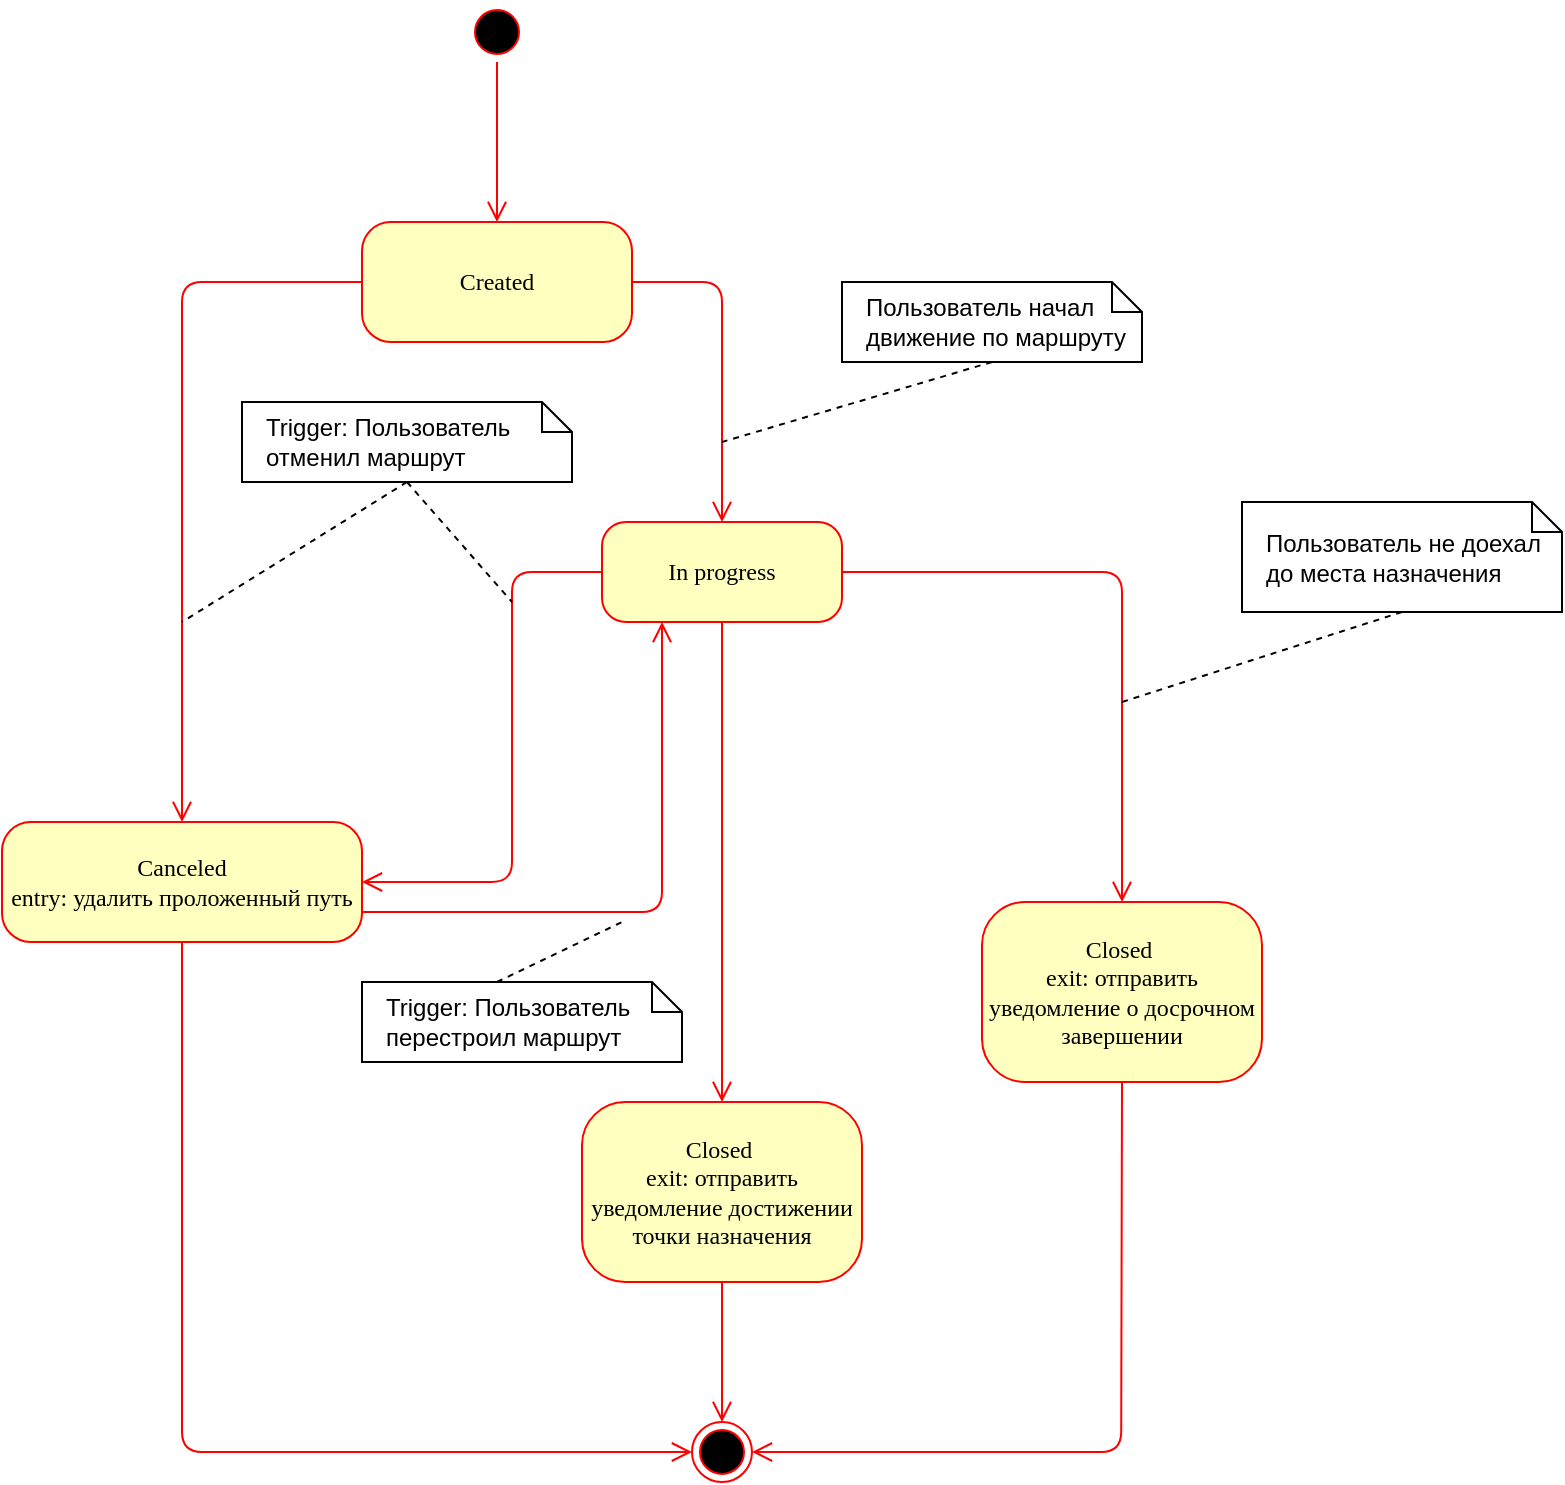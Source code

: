 <mxfile version="24.8.2">
  <diagram name="Page-1" id="58cdce13-f638-feb5-8d6f-7d28b1aa9fa0">
    <mxGraphModel dx="1395" dy="659" grid="1" gridSize="10" guides="1" tooltips="1" connect="1" arrows="1" fold="1" page="1" pageScale="1" pageWidth="1100" pageHeight="850" background="none" math="0" shadow="0">
      <root>
        <mxCell id="0" />
        <mxCell id="1" parent="0" />
        <mxCell id="382b91b5511bd0f7-1" value="" style="ellipse;html=1;shape=startState;fillColor=#000000;strokeColor=#ff0000;rounded=1;shadow=0;comic=0;labelBackgroundColor=none;fontFamily=Verdana;fontSize=12;fontColor=#000000;align=center;direction=south;" parent="1" vertex="1">
          <mxGeometry x="512.5" y="40" width="30" height="30" as="geometry" />
        </mxCell>
        <mxCell id="382b91b5511bd0f7-6" value="Сreated" style="rounded=1;whiteSpace=wrap;html=1;arcSize=24;fillColor=#ffffc0;strokeColor=#ff0000;shadow=0;comic=0;labelBackgroundColor=none;fontFamily=Verdana;fontSize=12;fontColor=#000000;align=center;" parent="1" vertex="1">
          <mxGeometry x="460" y="150" width="135" height="60" as="geometry" />
        </mxCell>
        <mxCell id="382b91b5511bd0f7-7" value="&lt;div&gt;In progress&lt;/div&gt;" style="rounded=1;whiteSpace=wrap;html=1;arcSize=24;fillColor=#ffffc0;strokeColor=#ff0000;shadow=0;comic=0;labelBackgroundColor=none;fontFamily=Verdana;fontSize=12;fontColor=#000000;align=center;" parent="1" vertex="1">
          <mxGeometry x="580" y="300" width="120" height="50" as="geometry" />
        </mxCell>
        <mxCell id="382b91b5511bd0f7-9" value="Canceled&lt;div&gt;entry: удалить проложенный путь&lt;/div&gt;" style="rounded=1;whiteSpace=wrap;html=1;arcSize=24;fillColor=#ffffc0;strokeColor=#ff0000;shadow=0;comic=0;labelBackgroundColor=none;fontFamily=Verdana;fontSize=12;fontColor=#000000;align=center;" parent="1" vertex="1">
          <mxGeometry x="280" y="450" width="180" height="60" as="geometry" />
        </mxCell>
        <mxCell id="2a3bc250acf0617d-9" style="edgeStyle=orthogonalEdgeStyle;html=1;labelBackgroundColor=none;endArrow=open;endSize=8;strokeColor=#ff0000;fontFamily=Verdana;fontSize=12;align=left;exitX=1;exitY=0.5;exitDx=0;exitDy=0;" parent="1" source="382b91b5511bd0f7-1" target="382b91b5511bd0f7-6" edge="1">
          <mxGeometry relative="1" as="geometry" />
        </mxCell>
        <mxCell id="24f968d109e7d6b4-3" value="" style="ellipse;html=1;shape=endState;fillColor=#000000;strokeColor=#ff0000;rounded=1;shadow=0;comic=0;labelBackgroundColor=none;fontFamily=Verdana;fontSize=12;fontColor=#000000;align=center;" parent="1" vertex="1">
          <mxGeometry x="625" y="750" width="30" height="30" as="geometry" />
        </mxCell>
        <mxCell id="1Mzbr1FjEaODp7JfejLL-1" style="edgeStyle=elbowEdgeStyle;html=1;labelBackgroundColor=none;endArrow=open;endSize=8;strokeColor=#ff0000;fontFamily=Verdana;fontSize=12;align=left;exitX=0;exitY=0.5;exitDx=0;exitDy=0;entryX=0.5;entryY=0;entryDx=0;entryDy=0;" parent="1" source="382b91b5511bd0f7-6" edge="1" target="382b91b5511bd0f7-9">
          <mxGeometry relative="1" as="geometry">
            <mxPoint x="479.52" y="177.02" as="sourcePoint" />
            <mxPoint x="385.48" y="430" as="targetPoint" />
            <Array as="points">
              <mxPoint x="370" y="320" />
            </Array>
          </mxGeometry>
        </mxCell>
        <mxCell id="1Mzbr1FjEaODp7JfejLL-2" style="edgeStyle=elbowEdgeStyle;html=1;labelBackgroundColor=none;endArrow=open;endSize=8;strokeColor=#ff0000;fontFamily=Verdana;fontSize=12;align=left;exitX=0;exitY=0.5;exitDx=0;exitDy=0;entryX=1;entryY=0.5;entryDx=0;entryDy=0;" parent="1" edge="1" target="382b91b5511bd0f7-9" source="382b91b5511bd0f7-7">
          <mxGeometry relative="1" as="geometry">
            <mxPoint x="715" y="360" as="sourcePoint" />
            <mxPoint x="515" y="460" as="targetPoint" />
            <Array as="points">
              <mxPoint x="535" y="400" />
            </Array>
          </mxGeometry>
        </mxCell>
        <mxCell id="1Mzbr1FjEaODp7JfejLL-5" style="edgeStyle=elbowEdgeStyle;html=1;labelBackgroundColor=none;endArrow=open;endSize=8;strokeColor=#ff0000;fontFamily=Verdana;fontSize=12;align=left;entryX=0.5;entryY=0;entryDx=0;entryDy=0;exitX=1;exitY=0.5;exitDx=0;exitDy=0;" parent="1" source="382b91b5511bd0f7-6" target="382b91b5511bd0f7-7" edge="1">
          <mxGeometry relative="1" as="geometry">
            <mxPoint x="625" y="30.0" as="sourcePoint" />
            <mxPoint x="775.04" y="67.98" as="targetPoint" />
            <Array as="points">
              <mxPoint x="640" y="240" />
            </Array>
          </mxGeometry>
        </mxCell>
        <mxCell id="1Mzbr1FjEaODp7JfejLL-25" value="Trigger: Пользователь перестроил маршрут" style="shape=note;size=15;align=left;spacingLeft=10;html=1;whiteSpace=wrap;" parent="1" vertex="1">
          <mxGeometry x="460" y="530" width="160" height="40" as="geometry" />
        </mxCell>
        <mxCell id="1Mzbr1FjEaODp7JfejLL-26" value="" style="edgeStyle=none;endArrow=none;exitX=0;exitY=0;dashed=1;html=1;rounded=0;exitDx=67.5;exitDy=0;exitPerimeter=0;" parent="1" source="1Mzbr1FjEaODp7JfejLL-25" edge="1">
          <mxGeometry x="1" relative="1" as="geometry">
            <mxPoint x="590" y="500" as="targetPoint" />
            <Array as="points" />
          </mxGeometry>
        </mxCell>
        <mxCell id="1oAe2iVUqEWJbvpxsJwX-11" value="&lt;div&gt;Closed&amp;nbsp;&lt;/div&gt;&lt;div&gt;exit: отправить уведомление достижении точки назначения&lt;/div&gt;" style="rounded=1;whiteSpace=wrap;html=1;arcSize=24;fillColor=#ffffc0;strokeColor=#ff0000;shadow=0;comic=0;labelBackgroundColor=none;fontFamily=Verdana;fontSize=12;fontColor=#000000;align=center;" vertex="1" parent="1">
          <mxGeometry x="570" y="590" width="140" height="90" as="geometry" />
        </mxCell>
        <mxCell id="1oAe2iVUqEWJbvpxsJwX-17" style="edgeStyle=elbowEdgeStyle;html=1;labelBackgroundColor=none;endArrow=open;endSize=8;strokeColor=#ff0000;fontFamily=Verdana;fontSize=12;align=left;entryX=0.5;entryY=0;entryDx=0;entryDy=0;exitX=0.5;exitY=1;exitDx=0;exitDy=0;" edge="1" parent="1" source="382b91b5511bd0f7-7" target="1oAe2iVUqEWJbvpxsJwX-11">
          <mxGeometry relative="1" as="geometry">
            <mxPoint x="635" y="370" as="sourcePoint" />
            <mxPoint x="650.0" y="510" as="targetPoint" />
            <Array as="points" />
          </mxGeometry>
        </mxCell>
        <mxCell id="1oAe2iVUqEWJbvpxsJwX-18" style="edgeStyle=elbowEdgeStyle;html=1;labelBackgroundColor=none;endArrow=open;endSize=8;strokeColor=#ff0000;fontFamily=Verdana;fontSize=12;align=left;entryX=0.5;entryY=0;entryDx=0;entryDy=0;exitX=0.5;exitY=1;exitDx=0;exitDy=0;" edge="1" parent="1" source="1oAe2iVUqEWJbvpxsJwX-11" target="24f968d109e7d6b4-3">
          <mxGeometry relative="1" as="geometry">
            <mxPoint x="670.0" y="670" as="sourcePoint" />
            <mxPoint x="680.0" y="765" as="targetPoint" />
            <Array as="points">
              <mxPoint x="640" y="710" />
            </Array>
          </mxGeometry>
        </mxCell>
        <mxCell id="1oAe2iVUqEWJbvpxsJwX-19" value="Trigger: Пользователь отменил маршрут" style="shape=note;size=15;align=left;spacingLeft=10;html=1;whiteSpace=wrap;" vertex="1" parent="1">
          <mxGeometry x="400" y="240" width="165" height="40" as="geometry" />
        </mxCell>
        <mxCell id="1oAe2iVUqEWJbvpxsJwX-20" value="" style="edgeStyle=none;endArrow=none;exitX=0.5;exitY=1;dashed=1;html=1;rounded=0;exitDx=0;exitDy=0;exitPerimeter=0;" edge="1" parent="1" source="1oAe2iVUqEWJbvpxsJwX-19">
          <mxGeometry x="1" relative="1" as="geometry">
            <mxPoint x="370" y="350" as="targetPoint" />
            <Array as="points" />
            <mxPoint x="475" y="310" as="sourcePoint" />
          </mxGeometry>
        </mxCell>
        <mxCell id="1oAe2iVUqEWJbvpxsJwX-21" value="" style="edgeStyle=none;endArrow=none;exitX=0.5;exitY=1;dashed=1;html=1;rounded=0;exitDx=0;exitDy=0;exitPerimeter=0;" edge="1" parent="1" source="1oAe2iVUqEWJbvpxsJwX-19">
          <mxGeometry x="1" relative="1" as="geometry">
            <mxPoint x="535" y="340" as="targetPoint" />
            <Array as="points" />
            <mxPoint x="305" y="380" as="sourcePoint" />
          </mxGeometry>
        </mxCell>
        <mxCell id="1oAe2iVUqEWJbvpxsJwX-22" value="Пользователь начал движение по маршруту" style="shape=note;size=15;align=left;spacingLeft=10;html=1;whiteSpace=wrap;" vertex="1" parent="1">
          <mxGeometry x="700" y="180" width="150" height="40" as="geometry" />
        </mxCell>
        <mxCell id="1oAe2iVUqEWJbvpxsJwX-23" value="" style="edgeStyle=none;endArrow=none;exitX=0.5;exitY=1;dashed=1;html=1;rounded=0;exitDx=0;exitDy=0;exitPerimeter=0;" edge="1" parent="1" source="1oAe2iVUqEWJbvpxsJwX-22">
          <mxGeometry x="1" relative="1" as="geometry">
            <mxPoint x="640" y="260" as="targetPoint" />
            <Array as="points" />
            <mxPoint x="720" y="430" as="sourcePoint" />
          </mxGeometry>
        </mxCell>
        <mxCell id="1oAe2iVUqEWJbvpxsJwX-24" style="edgeStyle=elbowEdgeStyle;html=1;labelBackgroundColor=none;endArrow=open;endSize=8;strokeColor=#ff0000;fontFamily=Verdana;fontSize=12;align=left;exitX=0.5;exitY=1;exitDx=0;exitDy=0;entryX=0;entryY=0.5;entryDx=0;entryDy=0;" edge="1" parent="1" source="382b91b5511bd0f7-9" target="24f968d109e7d6b4-3">
          <mxGeometry relative="1" as="geometry">
            <mxPoint x="450" y="550" as="sourcePoint" />
            <mxPoint x="590" y="710" as="targetPoint" />
            <Array as="points">
              <mxPoint x="370" y="640" />
            </Array>
          </mxGeometry>
        </mxCell>
        <mxCell id="1oAe2iVUqEWJbvpxsJwX-29" value="&lt;div&gt;Closed&amp;nbsp;&lt;/div&gt;&lt;div&gt;exit: отправить уведомление о досрочном завершении&lt;/div&gt;" style="rounded=1;whiteSpace=wrap;html=1;arcSize=24;fillColor=#ffffc0;strokeColor=#ff0000;shadow=0;comic=0;labelBackgroundColor=none;fontFamily=Verdana;fontSize=12;fontColor=#000000;align=center;" vertex="1" parent="1">
          <mxGeometry x="770" y="490" width="140" height="90" as="geometry" />
        </mxCell>
        <mxCell id="1oAe2iVUqEWJbvpxsJwX-30" style="edgeStyle=elbowEdgeStyle;html=1;labelBackgroundColor=none;endArrow=open;endSize=8;strokeColor=#ff0000;fontFamily=Verdana;fontSize=12;align=left;entryX=0.5;entryY=0;entryDx=0;entryDy=0;exitX=1;exitY=0.5;exitDx=0;exitDy=0;" edge="1" parent="1" source="382b91b5511bd0f7-7" target="1oAe2iVUqEWJbvpxsJwX-29">
          <mxGeometry relative="1" as="geometry">
            <mxPoint x="730" y="360" as="sourcePoint" />
            <mxPoint x="730" y="600" as="targetPoint" />
            <Array as="points">
              <mxPoint x="840" y="410" />
            </Array>
          </mxGeometry>
        </mxCell>
        <mxCell id="1oAe2iVUqEWJbvpxsJwX-31" style="edgeStyle=elbowEdgeStyle;html=1;labelBackgroundColor=none;endArrow=open;endSize=8;strokeColor=#ff0000;fontFamily=Verdana;fontSize=12;align=left;entryX=1;entryY=0.5;entryDx=0;entryDy=0;exitX=0.5;exitY=1;exitDx=0;exitDy=0;" edge="1" parent="1" source="1oAe2iVUqEWJbvpxsJwX-29" target="24f968d109e7d6b4-3">
          <mxGeometry relative="1" as="geometry">
            <mxPoint x="839.58" y="610" as="sourcePoint" />
            <mxPoint x="839.58" y="680" as="targetPoint" />
            <Array as="points">
              <mxPoint x="839.58" y="640" />
            </Array>
          </mxGeometry>
        </mxCell>
        <mxCell id="1oAe2iVUqEWJbvpxsJwX-32" style="edgeStyle=elbowEdgeStyle;html=1;labelBackgroundColor=none;endArrow=open;endSize=8;strokeColor=#ff0000;fontFamily=Verdana;fontSize=12;align=left;exitX=1;exitY=0.75;exitDx=0;exitDy=0;entryX=0.25;entryY=1;entryDx=0;entryDy=0;" edge="1" parent="1" source="382b91b5511bd0f7-9" target="382b91b5511bd0f7-7">
          <mxGeometry relative="1" as="geometry">
            <mxPoint x="380" y="520" as="sourcePoint" />
            <mxPoint x="635" y="775" as="targetPoint" />
            <Array as="points">
              <mxPoint x="610" y="430" />
            </Array>
          </mxGeometry>
        </mxCell>
        <mxCell id="1oAe2iVUqEWJbvpxsJwX-33" value="Пользователь не доехал&lt;div&gt;до места назначения&lt;/div&gt;" style="shape=note;size=15;align=left;spacingLeft=10;html=1;whiteSpace=wrap;" vertex="1" parent="1">
          <mxGeometry x="900" y="290" width="160" height="55" as="geometry" />
        </mxCell>
        <mxCell id="1oAe2iVUqEWJbvpxsJwX-34" value="" style="edgeStyle=none;endArrow=none;exitX=0.5;exitY=1;dashed=1;html=1;rounded=0;exitDx=0;exitDy=0;exitPerimeter=0;" edge="1" parent="1" source="1oAe2iVUqEWJbvpxsJwX-33">
          <mxGeometry x="1" relative="1" as="geometry">
            <mxPoint x="840" y="390" as="targetPoint" />
            <Array as="points" />
            <mxPoint x="975" y="350" as="sourcePoint" />
          </mxGeometry>
        </mxCell>
      </root>
    </mxGraphModel>
  </diagram>
</mxfile>
